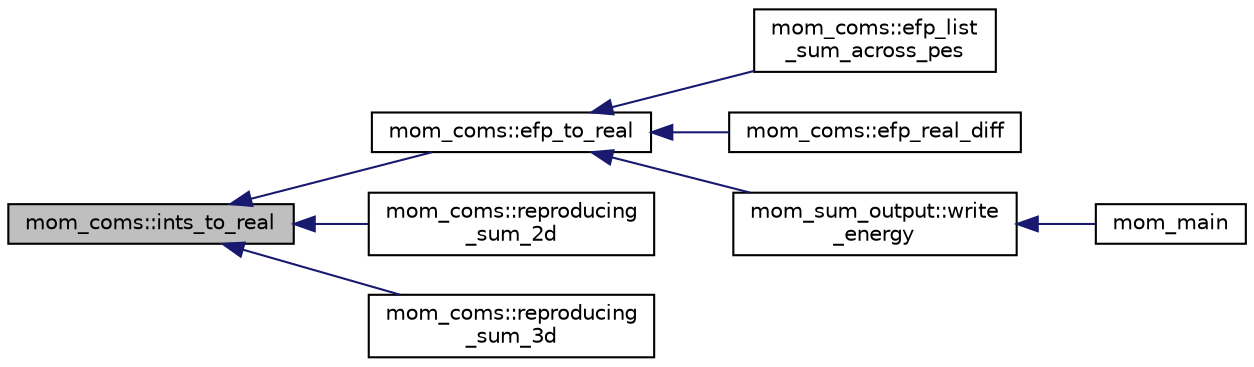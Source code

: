 digraph "mom_coms::ints_to_real"
{
 // INTERACTIVE_SVG=YES
  edge [fontname="Helvetica",fontsize="10",labelfontname="Helvetica",labelfontsize="10"];
  node [fontname="Helvetica",fontsize="10",shape=record];
  rankdir="LR";
  Node45 [label="mom_coms::ints_to_real",height=0.2,width=0.4,color="black", fillcolor="grey75", style="filled", fontcolor="black"];
  Node45 -> Node46 [dir="back",color="midnightblue",fontsize="10",style="solid",fontname="Helvetica"];
  Node46 [label="mom_coms::efp_to_real",height=0.2,width=0.4,color="black", fillcolor="white", style="filled",URL="$namespacemom__coms.html#a4aaf51b372bcaf7b46939145577eff92"];
  Node46 -> Node47 [dir="back",color="midnightblue",fontsize="10",style="solid",fontname="Helvetica"];
  Node47 [label="mom_coms::efp_list\l_sum_across_pes",height=0.2,width=0.4,color="black", fillcolor="white", style="filled",URL="$namespacemom__coms.html#a6cbcab29d87b134dcd5c4bdb922b4344"];
  Node46 -> Node48 [dir="back",color="midnightblue",fontsize="10",style="solid",fontname="Helvetica"];
  Node48 [label="mom_coms::efp_real_diff",height=0.2,width=0.4,color="black", fillcolor="white", style="filled",URL="$namespacemom__coms.html#a8f23ba3eaaf03101afa61c339fac805b"];
  Node46 -> Node49 [dir="back",color="midnightblue",fontsize="10",style="solid",fontname="Helvetica"];
  Node49 [label="mom_sum_output::write\l_energy",height=0.2,width=0.4,color="black", fillcolor="white", style="filled",URL="$namespacemom__sum__output.html#aef94e597f85f3ee439b2ddc2b46a043a",tooltip="This subroutine calculates and writes the total model energy, the energy and mass of each layer..."];
  Node49 -> Node50 [dir="back",color="midnightblue",fontsize="10",style="solid",fontname="Helvetica"];
  Node50 [label="mom_main",height=0.2,width=0.4,color="black", fillcolor="white", style="filled",URL="$MOM__driver_8F90.html#a08fffeb2d8e8acbf9ed4609be6d258c6"];
  Node45 -> Node51 [dir="back",color="midnightblue",fontsize="10",style="solid",fontname="Helvetica"];
  Node51 [label="mom_coms::reproducing\l_sum_2d",height=0.2,width=0.4,color="black", fillcolor="white", style="filled",URL="$namespacemom__coms.html#a99e145acc9227dad1bddc6cf211e4daf"];
  Node45 -> Node52 [dir="back",color="midnightblue",fontsize="10",style="solid",fontname="Helvetica"];
  Node52 [label="mom_coms::reproducing\l_sum_3d",height=0.2,width=0.4,color="black", fillcolor="white", style="filled",URL="$namespacemom__coms.html#aa21533e0badf43b331b5f7a9730c005f"];
}

